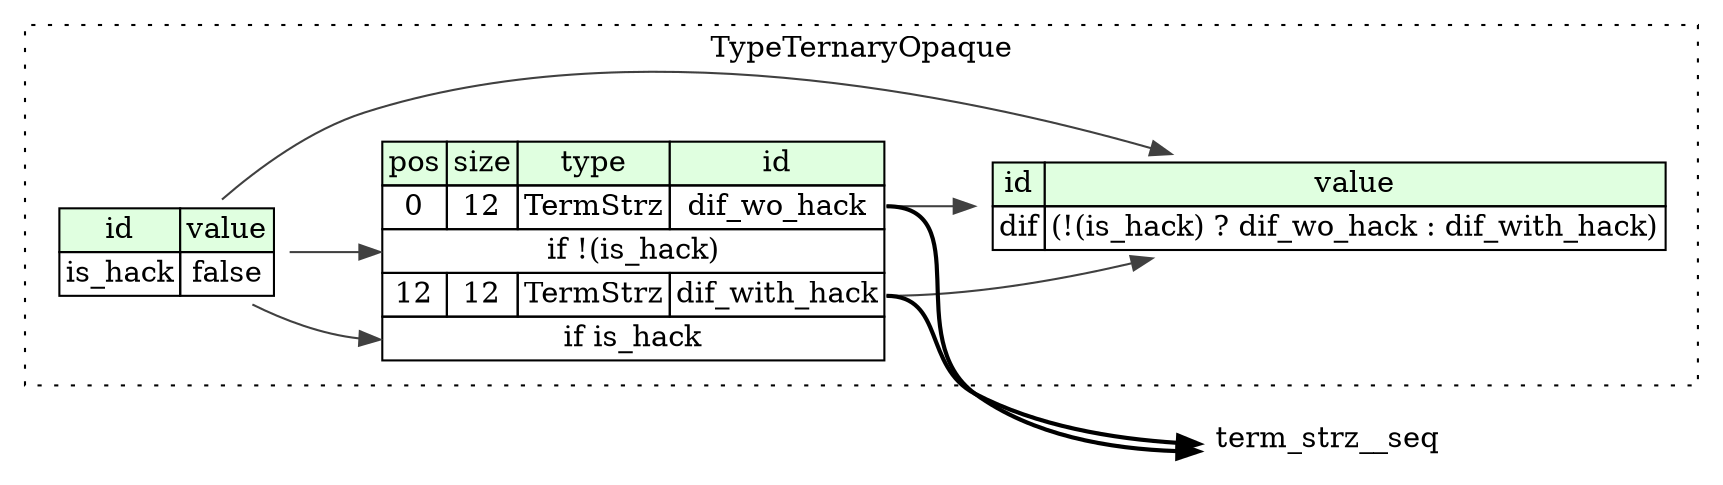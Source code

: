 digraph {
	rankdir=LR;
	node [shape=plaintext];
	subgraph cluster__type_ternary_opaque {
		label="TypeTernaryOpaque";
		graph[style=dotted];

		type_ternary_opaque__seq [label=<<TABLE BORDER="0" CELLBORDER="1" CELLSPACING="0">
			<TR><TD BGCOLOR="#E0FFE0">pos</TD><TD BGCOLOR="#E0FFE0">size</TD><TD BGCOLOR="#E0FFE0">type</TD><TD BGCOLOR="#E0FFE0">id</TD></TR>
			<TR><TD PORT="dif_wo_hack_pos">0</TD><TD PORT="dif_wo_hack_size">12</TD><TD>TermStrz</TD><TD PORT="dif_wo_hack_type">dif_wo_hack</TD></TR>
			<TR><TD COLSPAN="4" PORT="dif_wo_hack__if">if !(is_hack)</TD></TR>
			<TR><TD PORT="dif_with_hack_pos">12</TD><TD PORT="dif_with_hack_size">12</TD><TD>TermStrz</TD><TD PORT="dif_with_hack_type">dif_with_hack</TD></TR>
			<TR><TD COLSPAN="4" PORT="dif_with_hack__if">if is_hack</TD></TR>
		</TABLE>>];
		type_ternary_opaque__inst__dif [label=<<TABLE BORDER="0" CELLBORDER="1" CELLSPACING="0">
			<TR><TD BGCOLOR="#E0FFE0">id</TD><TD BGCOLOR="#E0FFE0">value</TD></TR>
			<TR><TD>dif</TD><TD>(!(is_hack) ? dif_wo_hack : dif_with_hack)</TD></TR>
		</TABLE>>];
		type_ternary_opaque__inst__is_hack [label=<<TABLE BORDER="0" CELLBORDER="1" CELLSPACING="0">
			<TR><TD BGCOLOR="#E0FFE0">id</TD><TD BGCOLOR="#E0FFE0">value</TD></TR>
			<TR><TD>is_hack</TD><TD>false</TD></TR>
		</TABLE>>];
	}
	type_ternary_opaque__seq:dif_wo_hack_type -> term_strz__seq [style=bold];
	type_ternary_opaque__inst__is_hack:is_hack_type -> type_ternary_opaque__seq:dif_wo_hack__if [color="#404040"];
	type_ternary_opaque__seq:dif_with_hack_type -> term_strz__seq [style=bold];
	type_ternary_opaque__inst__is_hack:is_hack_type -> type_ternary_opaque__seq:dif_with_hack__if [color="#404040"];
	type_ternary_opaque__inst__is_hack:is_hack_type -> type_ternary_opaque__inst__dif [color="#404040"];
	type_ternary_opaque__seq:dif_wo_hack_type -> type_ternary_opaque__inst__dif [color="#404040"];
	type_ternary_opaque__seq:dif_with_hack_type -> type_ternary_opaque__inst__dif [color="#404040"];
}
